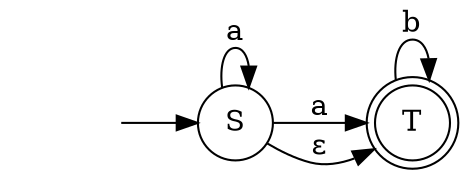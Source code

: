 digraph "NFA Visualization" {
	graph [rankdir=LR]
	"" [label="" shape=plaintext]
	T [label=T shape=doublecircle]
	S [label=S shape=circle]
	"" -> S [label=""]
	S -> S [label=a]
	S -> T [label=a]
	S -> T [label="ε"]
	T -> T [label=b]
}
